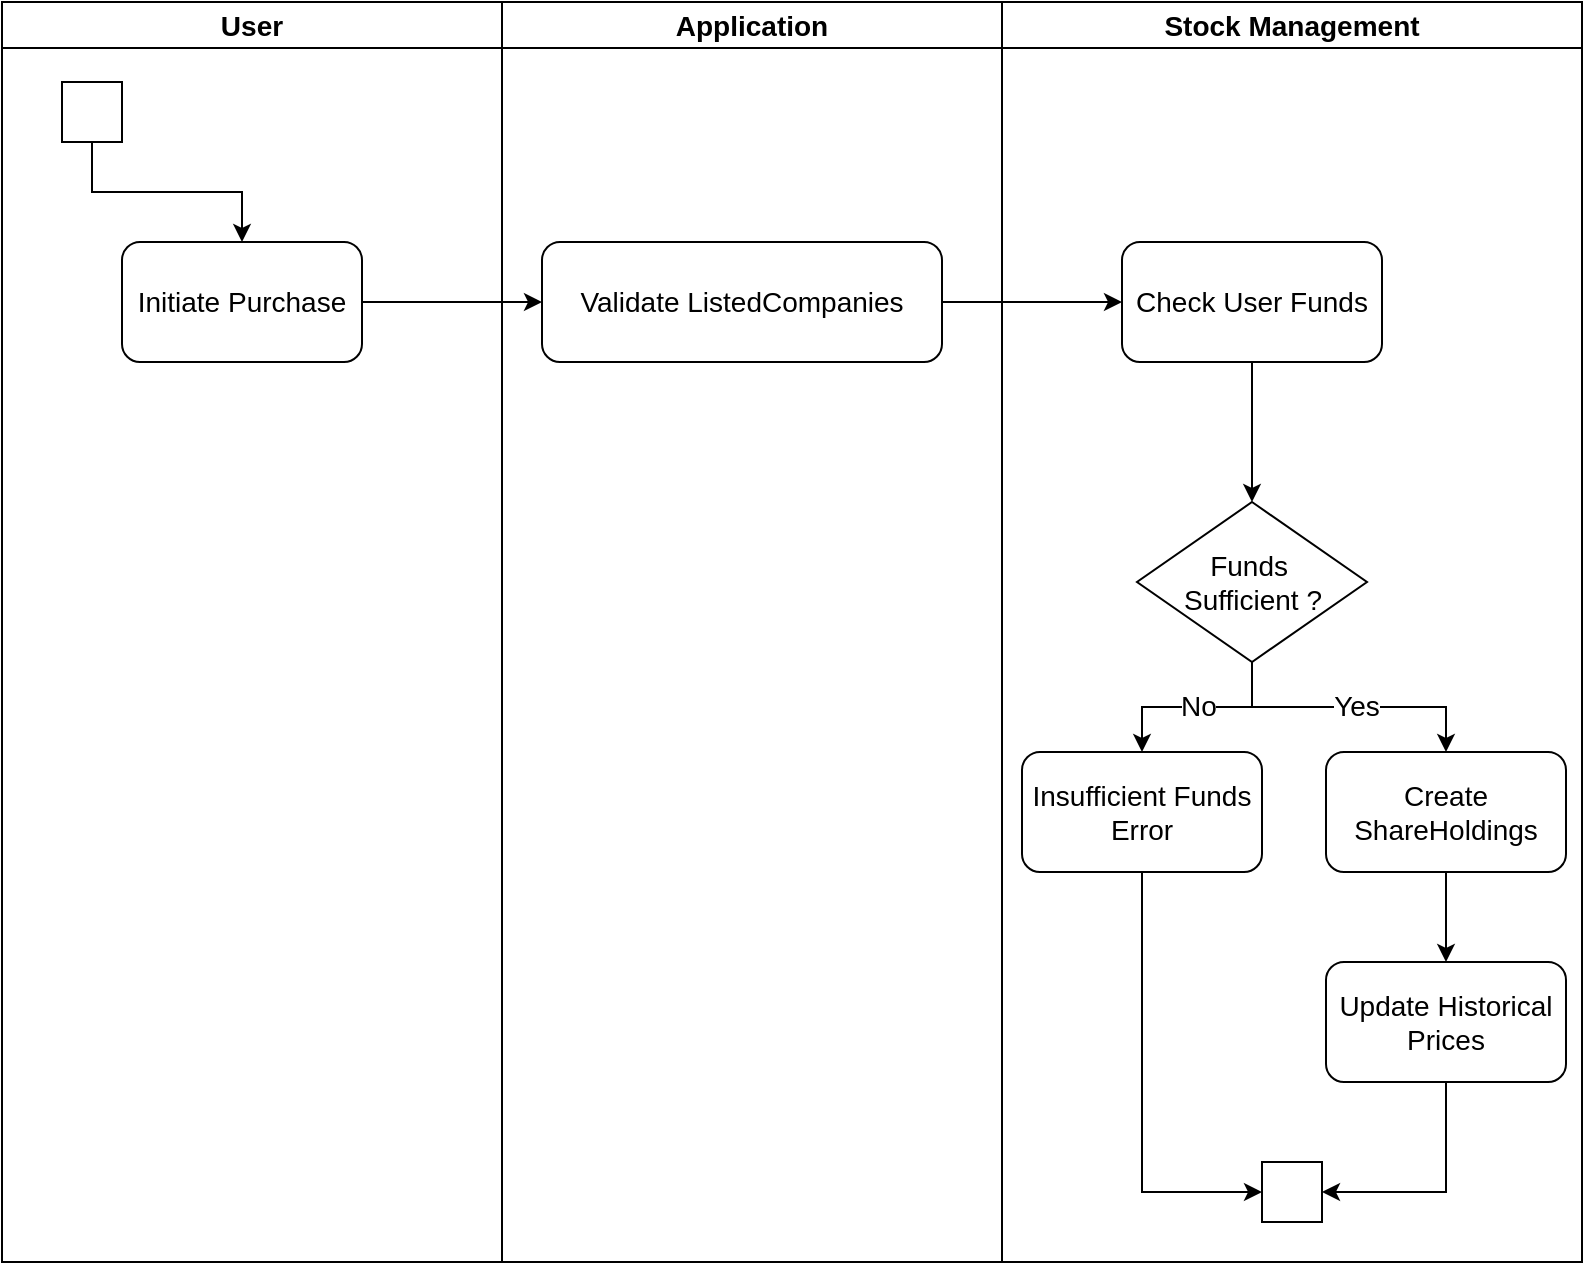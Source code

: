 <mxfile version="27.0.5">
  <diagram name="Page-1" id="8I0sMokQ6cmOlmBwniLV">
    <mxGraphModel dx="856" dy="513" grid="1" gridSize="10" guides="1" tooltips="1" connect="1" arrows="1" fold="1" page="1" pageScale="1" pageWidth="850" pageHeight="1100" math="0" shadow="0">
      <root>
        <mxCell id="0" />
        <mxCell id="1" parent="0" />
        <mxCell id="ep_iYdGs_ZrjbY9rzKFJ-1" value="&lt;font style=&quot;font-size: 14px;&quot;&gt;User&lt;/font&gt;" style="swimlane;whiteSpace=wrap;html=1;" parent="1" vertex="1">
          <mxGeometry x="152" y="30" width="250" height="630" as="geometry">
            <mxRectangle x="100" y="170" width="140" height="30" as="alternateBounds" />
          </mxGeometry>
        </mxCell>
        <mxCell id="ep_iYdGs_ZrjbY9rzKFJ-21" style="edgeStyle=orthogonalEdgeStyle;rounded=0;orthogonalLoop=1;jettySize=auto;html=1;exitX=0.5;exitY=1;exitDx=0;exitDy=0;entryX=0.5;entryY=0;entryDx=0;entryDy=0;" parent="ep_iYdGs_ZrjbY9rzKFJ-1" source="ep_iYdGs_ZrjbY9rzKFJ-2" target="ep_iYdGs_ZrjbY9rzKFJ-4" edge="1">
          <mxGeometry relative="1" as="geometry" />
        </mxCell>
        <mxCell id="ep_iYdGs_ZrjbY9rzKFJ-2" value="" style="whiteSpace=wrap;html=1;aspect=fixed;" parent="ep_iYdGs_ZrjbY9rzKFJ-1" vertex="1">
          <mxGeometry x="30" y="40" width="30" height="30" as="geometry" />
        </mxCell>
        <mxCell id="ep_iYdGs_ZrjbY9rzKFJ-4" value="&lt;font style=&quot;font-size: 14px;&quot;&gt;Initiate Purchase&lt;/font&gt;" style="rounded=1;whiteSpace=wrap;html=1;" parent="ep_iYdGs_ZrjbY9rzKFJ-1" vertex="1">
          <mxGeometry x="60" y="120" width="120" height="60" as="geometry" />
        </mxCell>
        <mxCell id="ep_iYdGs_ZrjbY9rzKFJ-5" value="&lt;font style=&quot;font-size: 14px;&quot;&gt;Application&lt;/font&gt;" style="swimlane;whiteSpace=wrap;html=1;" parent="1" vertex="1">
          <mxGeometry x="402" y="30" width="250" height="630" as="geometry">
            <mxRectangle x="100" y="170" width="140" height="30" as="alternateBounds" />
          </mxGeometry>
        </mxCell>
        <mxCell id="ep_iYdGs_ZrjbY9rzKFJ-7" value="&lt;font style=&quot;font-size: 14px;&quot;&gt;Validate ListedCompanies&lt;/font&gt;" style="rounded=1;whiteSpace=wrap;html=1;" parent="ep_iYdGs_ZrjbY9rzKFJ-5" vertex="1">
          <mxGeometry x="20" y="120" width="200" height="60" as="geometry" />
        </mxCell>
        <mxCell id="ep_iYdGs_ZrjbY9rzKFJ-8" value="&lt;font style=&quot;font-size: 14px;&quot;&gt;Stock Management&lt;/font&gt;" style="swimlane;whiteSpace=wrap;html=1;" parent="1" vertex="1">
          <mxGeometry x="652" y="30" width="290" height="630" as="geometry">
            <mxRectangle x="100" y="170" width="140" height="30" as="alternateBounds" />
          </mxGeometry>
        </mxCell>
        <mxCell id="ep_iYdGs_ZrjbY9rzKFJ-11" style="edgeStyle=orthogonalEdgeStyle;rounded=0;orthogonalLoop=1;jettySize=auto;html=1;exitX=0.5;exitY=1;exitDx=0;exitDy=0;entryX=0.5;entryY=0;entryDx=0;entryDy=0;" parent="ep_iYdGs_ZrjbY9rzKFJ-8" source="ep_iYdGs_ZrjbY9rzKFJ-9" target="ep_iYdGs_ZrjbY9rzKFJ-10" edge="1">
          <mxGeometry relative="1" as="geometry" />
        </mxCell>
        <mxCell id="ep_iYdGs_ZrjbY9rzKFJ-9" value="&lt;font style=&quot;font-size: 14px;&quot;&gt;Check User Funds&lt;/font&gt;" style="rounded=1;whiteSpace=wrap;html=1;" parent="ep_iYdGs_ZrjbY9rzKFJ-8" vertex="1">
          <mxGeometry x="60" y="120" width="130" height="60" as="geometry" />
        </mxCell>
        <mxCell id="ep_iYdGs_ZrjbY9rzKFJ-15" style="edgeStyle=orthogonalEdgeStyle;rounded=0;orthogonalLoop=1;jettySize=auto;html=1;exitX=0.5;exitY=1;exitDx=0;exitDy=0;entryX=0.5;entryY=0;entryDx=0;entryDy=0;" parent="ep_iYdGs_ZrjbY9rzKFJ-8" source="ep_iYdGs_ZrjbY9rzKFJ-10" target="ep_iYdGs_ZrjbY9rzKFJ-12" edge="1">
          <mxGeometry relative="1" as="geometry" />
        </mxCell>
        <mxCell id="ep_iYdGs_ZrjbY9rzKFJ-17" value="&lt;font style=&quot;font-size: 14px;&quot;&gt;No&lt;/font&gt;" style="edgeLabel;html=1;align=center;verticalAlign=middle;resizable=0;points=[];" parent="ep_iYdGs_ZrjbY9rzKFJ-15" vertex="1" connectable="0">
          <mxGeometry x="-0.002" y="-1" relative="1" as="geometry">
            <mxPoint as="offset" />
          </mxGeometry>
        </mxCell>
        <mxCell id="ep_iYdGs_ZrjbY9rzKFJ-16" style="edgeStyle=orthogonalEdgeStyle;rounded=0;orthogonalLoop=1;jettySize=auto;html=1;exitX=0.5;exitY=1;exitDx=0;exitDy=0;entryX=0.5;entryY=0;entryDx=0;entryDy=0;" parent="ep_iYdGs_ZrjbY9rzKFJ-8" source="ep_iYdGs_ZrjbY9rzKFJ-10" target="ep_iYdGs_ZrjbY9rzKFJ-13" edge="1">
          <mxGeometry relative="1" as="geometry" />
        </mxCell>
        <mxCell id="ep_iYdGs_ZrjbY9rzKFJ-18" value="&lt;font style=&quot;font-size: 14px;&quot;&gt;Yes&lt;/font&gt;" style="edgeLabel;html=1;align=center;verticalAlign=middle;resizable=0;points=[];" parent="ep_iYdGs_ZrjbY9rzKFJ-16" vertex="1" connectable="0">
          <mxGeometry x="0.047" y="1" relative="1" as="geometry">
            <mxPoint as="offset" />
          </mxGeometry>
        </mxCell>
        <mxCell id="ep_iYdGs_ZrjbY9rzKFJ-10" value="&lt;font style=&quot;font-size: 14px;&quot;&gt;Funds&amp;nbsp;&lt;/font&gt;&lt;div&gt;&lt;font style=&quot;font-size: 14px;&quot;&gt;Sufficient ?&lt;/font&gt;&lt;/div&gt;" style="rhombus;whiteSpace=wrap;html=1;" parent="ep_iYdGs_ZrjbY9rzKFJ-8" vertex="1">
          <mxGeometry x="67.5" y="250" width="115" height="80" as="geometry" />
        </mxCell>
        <mxCell id="ep_iYdGs_ZrjbY9rzKFJ-25" style="edgeStyle=orthogonalEdgeStyle;rounded=0;orthogonalLoop=1;jettySize=auto;html=1;exitX=0.5;exitY=1;exitDx=0;exitDy=0;entryX=0;entryY=0.5;entryDx=0;entryDy=0;" parent="ep_iYdGs_ZrjbY9rzKFJ-8" source="ep_iYdGs_ZrjbY9rzKFJ-12" target="ep_iYdGs_ZrjbY9rzKFJ-22" edge="1">
          <mxGeometry relative="1" as="geometry" />
        </mxCell>
        <mxCell id="ep_iYdGs_ZrjbY9rzKFJ-12" value="&lt;font style=&quot;font-size: 14px;&quot;&gt;Insufficient Funds Error&lt;/font&gt;" style="rounded=1;whiteSpace=wrap;html=1;" parent="ep_iYdGs_ZrjbY9rzKFJ-8" vertex="1">
          <mxGeometry x="10" y="375" width="120" height="60" as="geometry" />
        </mxCell>
        <mxCell id="ep_iYdGs_ZrjbY9rzKFJ-20" style="edgeStyle=orthogonalEdgeStyle;rounded=0;orthogonalLoop=1;jettySize=auto;html=1;exitX=0.5;exitY=1;exitDx=0;exitDy=0;entryX=0.5;entryY=0;entryDx=0;entryDy=0;" parent="ep_iYdGs_ZrjbY9rzKFJ-8" source="ep_iYdGs_ZrjbY9rzKFJ-13" target="ep_iYdGs_ZrjbY9rzKFJ-19" edge="1">
          <mxGeometry relative="1" as="geometry" />
        </mxCell>
        <mxCell id="ep_iYdGs_ZrjbY9rzKFJ-13" value="&lt;font style=&quot;font-size: 14px;&quot;&gt;Create ShareHoldings&lt;/font&gt;" style="rounded=1;whiteSpace=wrap;html=1;" parent="ep_iYdGs_ZrjbY9rzKFJ-8" vertex="1">
          <mxGeometry x="162" y="375" width="120" height="60" as="geometry" />
        </mxCell>
        <mxCell id="ep_iYdGs_ZrjbY9rzKFJ-24" style="edgeStyle=orthogonalEdgeStyle;rounded=0;orthogonalLoop=1;jettySize=auto;html=1;exitX=0.5;exitY=1;exitDx=0;exitDy=0;entryX=1;entryY=0.5;entryDx=0;entryDy=0;" parent="ep_iYdGs_ZrjbY9rzKFJ-8" source="ep_iYdGs_ZrjbY9rzKFJ-19" target="ep_iYdGs_ZrjbY9rzKFJ-22" edge="1">
          <mxGeometry relative="1" as="geometry" />
        </mxCell>
        <mxCell id="ep_iYdGs_ZrjbY9rzKFJ-19" value="&lt;font style=&quot;font-size: 14px;&quot;&gt;Update Historical Prices&lt;/font&gt;" style="rounded=1;whiteSpace=wrap;html=1;" parent="ep_iYdGs_ZrjbY9rzKFJ-8" vertex="1">
          <mxGeometry x="162" y="480" width="120" height="60" as="geometry" />
        </mxCell>
        <mxCell id="ep_iYdGs_ZrjbY9rzKFJ-22" value="" style="whiteSpace=wrap;html=1;aspect=fixed;" parent="ep_iYdGs_ZrjbY9rzKFJ-8" vertex="1">
          <mxGeometry x="130" y="580" width="30" height="30" as="geometry" />
        </mxCell>
        <mxCell id="ep_iYdGs_ZrjbY9rzKFJ-26" style="edgeStyle=orthogonalEdgeStyle;rounded=0;orthogonalLoop=1;jettySize=auto;html=1;exitX=1;exitY=0.5;exitDx=0;exitDy=0;entryX=0;entryY=0.5;entryDx=0;entryDy=0;" parent="1" source="ep_iYdGs_ZrjbY9rzKFJ-4" target="ep_iYdGs_ZrjbY9rzKFJ-7" edge="1">
          <mxGeometry relative="1" as="geometry" />
        </mxCell>
        <mxCell id="ep_iYdGs_ZrjbY9rzKFJ-27" style="edgeStyle=orthogonalEdgeStyle;rounded=0;orthogonalLoop=1;jettySize=auto;html=1;exitX=1;exitY=0.5;exitDx=0;exitDy=0;entryX=0;entryY=0.5;entryDx=0;entryDy=0;" parent="1" source="ep_iYdGs_ZrjbY9rzKFJ-7" target="ep_iYdGs_ZrjbY9rzKFJ-9" edge="1">
          <mxGeometry relative="1" as="geometry" />
        </mxCell>
      </root>
    </mxGraphModel>
  </diagram>
</mxfile>
